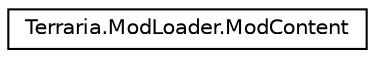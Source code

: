 digraph "Graphical Class Hierarchy"
{
 // LATEX_PDF_SIZE
  edge [fontname="Helvetica",fontsize="10",labelfontname="Helvetica",labelfontsize="10"];
  node [fontname="Helvetica",fontsize="10",shape=record];
  rankdir="LR";
  Node0 [label="Terraria.ModLoader.ModContent",height=0.2,width=0.4,color="black", fillcolor="white", style="filled",URL="$class_terraria_1_1_mod_loader_1_1_mod_content.html",tooltip="Manages content added by mods. Liasons between mod content and Terraria's arrays and oversees the Loa..."];
}
